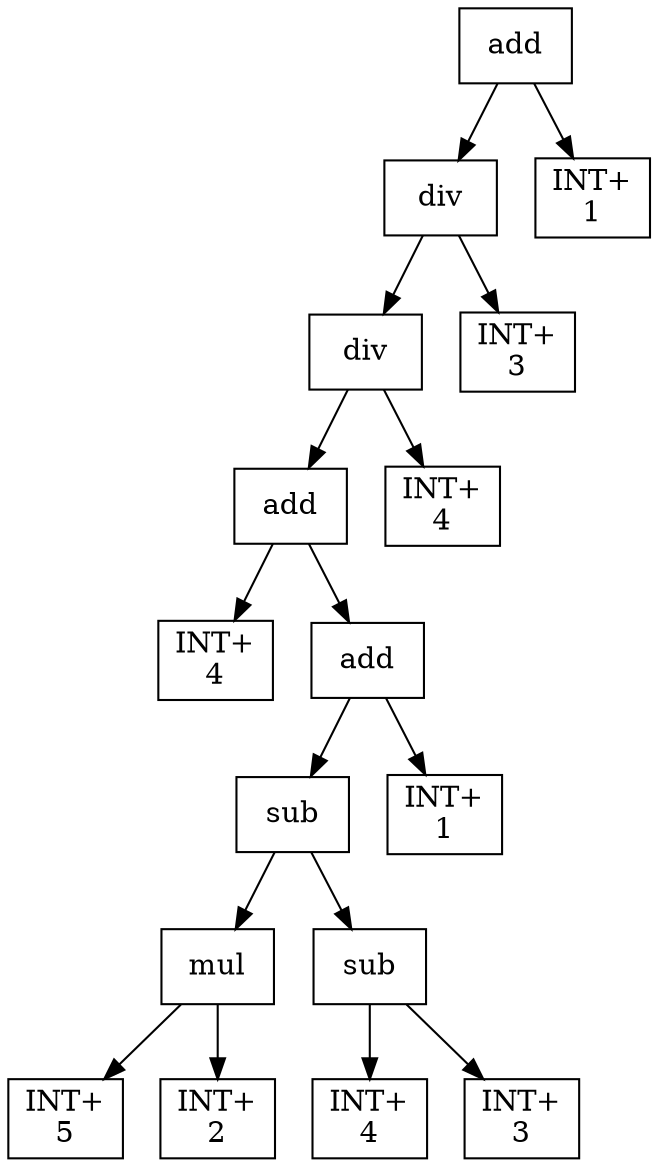 digraph expr {
  node [shape=box];
  n1 [label="add"];
  n2 [label="div"];
  n3 [label="div"];
  n4 [label="add"];
  n5 [label="INT+\n4"];
  n6 [label="add"];
  n7 [label="sub"];
  n8 [label="mul"];
  n9 [label="INT+\n5"];
  n10 [label="INT+\n2"];
  n8 -> n9;
  n8 -> n10;
  n11 [label="sub"];
  n12 [label="INT+\n4"];
  n13 [label="INT+\n3"];
  n11 -> n12;
  n11 -> n13;
  n7 -> n8;
  n7 -> n11;
  n14 [label="INT+\n1"];
  n6 -> n7;
  n6 -> n14;
  n4 -> n5;
  n4 -> n6;
  n15 [label="INT+\n4"];
  n3 -> n4;
  n3 -> n15;
  n16 [label="INT+\n3"];
  n2 -> n3;
  n2 -> n16;
  n17 [label="INT+\n1"];
  n1 -> n2;
  n1 -> n17;
}